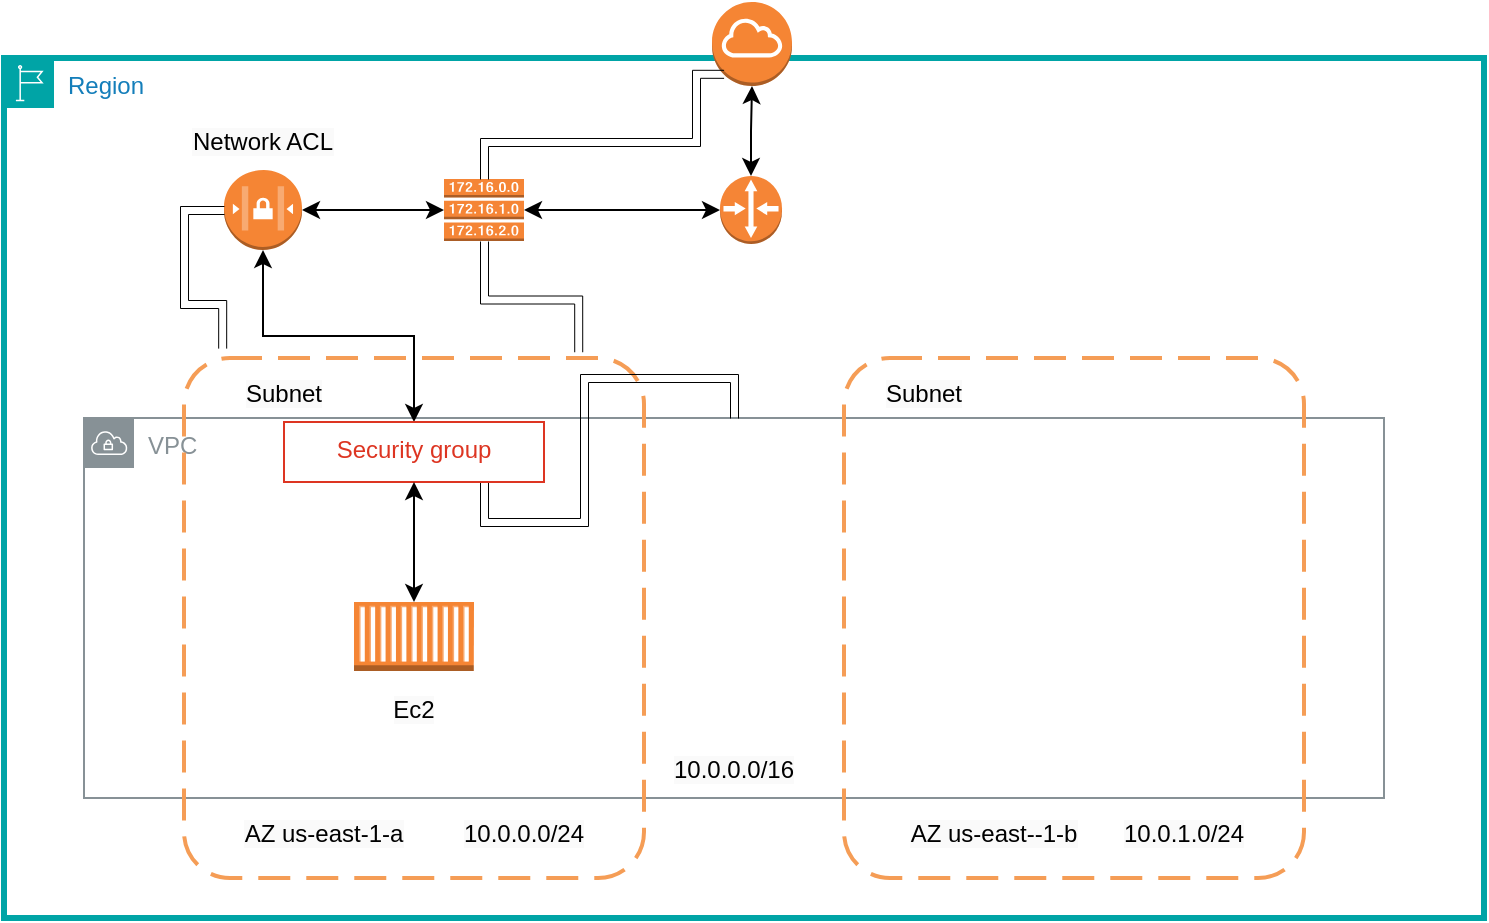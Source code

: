<mxfile version="24.2.5" type="device">
  <diagram name="Page-1" id="syYnKOrzVzTi9_cKJack">
    <mxGraphModel dx="912" dy="654" grid="1" gridSize="10" guides="1" tooltips="1" connect="1" arrows="1" fold="1" page="1" pageScale="1" pageWidth="827" pageHeight="1169" math="0" shadow="0">
      <root>
        <mxCell id="0" />
        <mxCell id="1" parent="0" />
        <mxCell id="KzaYYrFJnT6992JispEH-1" value="Region" style="points=[[0,0],[0.25,0],[0.5,0],[0.75,0],[1,0],[1,0.25],[1,0.5],[1,0.75],[1,1],[0.75,1],[0.5,1],[0.25,1],[0,1],[0,0.75],[0,0.5],[0,0.25]];outlineConnect=0;gradientColor=none;html=1;whiteSpace=wrap;fontSize=12;fontStyle=0;container=1;pointerEvents=0;collapsible=0;recursiveResize=0;shape=mxgraph.aws4.group;grIcon=mxgraph.aws4.group_region;strokeColor=#00A4A6;fillColor=none;verticalAlign=top;align=left;spacingLeft=30;fontColor=#147EBA;strokeWidth=3;" vertex="1" parent="1">
          <mxGeometry x="40" y="58" width="740" height="430" as="geometry" />
        </mxCell>
        <mxCell id="KzaYYrFJnT6992JispEH-7" value="VPC" style="sketch=0;outlineConnect=0;gradientColor=none;html=1;whiteSpace=wrap;fontSize=12;fontStyle=0;shape=mxgraph.aws4.group;grIcon=mxgraph.aws4.group_vpc;strokeColor=#879196;fillColor=none;verticalAlign=top;align=left;spacingLeft=30;fontColor=#879196;dashed=0;" vertex="1" parent="KzaYYrFJnT6992JispEH-1">
          <mxGeometry x="40" y="180" width="650" height="190" as="geometry" />
        </mxCell>
        <mxCell id="KzaYYrFJnT6992JispEH-2" value="" style="rounded=1;arcSize=10;dashed=1;strokeColor=#F59D56;fillColor=none;gradientColor=none;dashPattern=8 4;strokeWidth=2;" vertex="1" parent="KzaYYrFJnT6992JispEH-1">
          <mxGeometry x="90" y="150" width="230" height="260" as="geometry" />
        </mxCell>
        <mxCell id="KzaYYrFJnT6992JispEH-3" value="&lt;p style=&quot;margin: 0px; font-variant-numeric: normal; font-variant-east-asian: normal; font-variant-alternates: normal; font-kerning: auto; font-optical-sizing: auto; font-feature-settings: normal; font-variation-settings: normal; font-variant-position: normal; font-stretch: normal; line-height: normal; -webkit-text-stroke-color: rgb(0, 0, 0); background-color: rgb(250, 250, 250); text-align: start;&quot; class=&quot;p1&quot;&gt;&lt;span style=&quot;font-kerning: none;&quot; class=&quot;s1&quot;&gt;AZ us-east-1-a&lt;/span&gt;&lt;/p&gt;" style="text;html=1;align=center;verticalAlign=middle;whiteSpace=wrap;rounded=0;" vertex="1" parent="KzaYYrFJnT6992JispEH-1">
          <mxGeometry x="110" y="372" width="100" height="30" as="geometry" />
        </mxCell>
        <mxCell id="KzaYYrFJnT6992JispEH-4" value="" style="rounded=1;arcSize=10;dashed=1;strokeColor=#F59D56;fillColor=none;gradientColor=none;dashPattern=8 4;strokeWidth=2;" vertex="1" parent="KzaYYrFJnT6992JispEH-1">
          <mxGeometry x="420" y="150" width="230" height="260" as="geometry" />
        </mxCell>
        <mxCell id="KzaYYrFJnT6992JispEH-5" value="&lt;p style=&quot;margin: 0px; font-variant-numeric: normal; font-variant-east-asian: normal; font-variant-alternates: normal; font-kerning: auto; font-optical-sizing: auto; font-feature-settings: normal; font-variation-settings: normal; font-variant-position: normal; font-stretch: normal; line-height: normal; -webkit-text-stroke-color: rgb(0, 0, 0); background-color: rgb(250, 250, 250); text-align: start;&quot; class=&quot;p1&quot;&gt;&lt;span style=&quot;font-kerning: none;&quot; class=&quot;s1&quot;&gt;10.0.1.0/24&lt;/span&gt;&lt;/p&gt;" style="text;html=1;align=center;verticalAlign=middle;whiteSpace=wrap;rounded=0;" vertex="1" parent="KzaYYrFJnT6992JispEH-1">
          <mxGeometry x="560" y="372" width="60" height="30" as="geometry" />
        </mxCell>
        <mxCell id="KzaYYrFJnT6992JispEH-8" value="&lt;p style=&quot;margin: 0px; font-variant-numeric: normal; font-variant-east-asian: normal; font-variant-alternates: normal; font-kerning: auto; font-optical-sizing: auto; font-feature-settings: normal; font-variation-settings: normal; font-variant-position: normal; font-stretch: normal; line-height: normal; -webkit-text-stroke-color: rgb(0, 0, 0); background-color: rgb(250, 250, 250); text-align: start;&quot; class=&quot;p1&quot;&gt;AZ us-east--1-b&lt;br&gt;&lt;/p&gt;" style="text;html=1;align=center;verticalAlign=middle;whiteSpace=wrap;rounded=0;" vertex="1" parent="KzaYYrFJnT6992JispEH-1">
          <mxGeometry x="440" y="372" width="110" height="30" as="geometry" />
        </mxCell>
        <mxCell id="KzaYYrFJnT6992JispEH-9" value="&lt;p style=&quot;margin: 0px; font-variant-numeric: normal; font-variant-east-asian: normal; font-variant-alternates: normal; font-kerning: auto; font-optical-sizing: auto; font-feature-settings: normal; font-variation-settings: normal; font-variant-position: normal; font-stretch: normal; line-height: normal; -webkit-text-stroke-color: rgb(0, 0, 0); background-color: rgb(250, 250, 250); text-align: start;&quot; class=&quot;p1&quot;&gt;&lt;span style=&quot;font-kerning: none;&quot; class=&quot;s1&quot;&gt;10.0.0.0/24&lt;/span&gt;&lt;/p&gt;" style="text;html=1;align=center;verticalAlign=middle;whiteSpace=wrap;rounded=0;" vertex="1" parent="KzaYYrFJnT6992JispEH-1">
          <mxGeometry x="230" y="372" width="60" height="30" as="geometry" />
        </mxCell>
        <mxCell id="KzaYYrFJnT6992JispEH-10" value="" style="outlineConnect=0;dashed=0;verticalLabelPosition=bottom;verticalAlign=top;align=center;html=1;shape=mxgraph.aws3.router;fillColor=#F58536;gradientColor=none;" vertex="1" parent="KzaYYrFJnT6992JispEH-1">
          <mxGeometry x="358" y="59" width="31" height="34" as="geometry" />
        </mxCell>
        <mxCell id="KzaYYrFJnT6992JispEH-12" style="edgeStyle=orthogonalEdgeStyle;rounded=0;orthogonalLoop=1;jettySize=auto;html=1;startArrow=classic;startFill=1;" edge="1" parent="KzaYYrFJnT6992JispEH-1" source="KzaYYrFJnT6992JispEH-11" target="KzaYYrFJnT6992JispEH-10">
          <mxGeometry relative="1" as="geometry" />
        </mxCell>
        <mxCell id="KzaYYrFJnT6992JispEH-18" style="rounded=0;orthogonalLoop=1;jettySize=auto;html=1;exitX=0;exitY=0.5;exitDx=0;exitDy=0;exitPerimeter=0;edgeStyle=orthogonalEdgeStyle;startArrow=classic;startFill=1;" edge="1" parent="KzaYYrFJnT6992JispEH-1" source="KzaYYrFJnT6992JispEH-11" target="KzaYYrFJnT6992JispEH-17">
          <mxGeometry relative="1" as="geometry" />
        </mxCell>
        <mxCell id="KzaYYrFJnT6992JispEH-11" value="" style="outlineConnect=0;dashed=0;verticalLabelPosition=bottom;verticalAlign=top;align=center;html=1;shape=mxgraph.aws3.route_table;fillColor=#F58536;gradientColor=none;" vertex="1" parent="KzaYYrFJnT6992JispEH-1">
          <mxGeometry x="220" y="60.5" width="40" height="31" as="geometry" />
        </mxCell>
        <mxCell id="KzaYYrFJnT6992JispEH-25" style="edgeStyle=orthogonalEdgeStyle;rounded=0;orthogonalLoop=1;jettySize=auto;html=1;startArrow=classic;startFill=1;" edge="1" parent="KzaYYrFJnT6992JispEH-1" source="KzaYYrFJnT6992JispEH-17" target="KzaYYrFJnT6992JispEH-24">
          <mxGeometry relative="1" as="geometry" />
        </mxCell>
        <mxCell id="KzaYYrFJnT6992JispEH-17" value="" style="outlineConnect=0;dashed=0;verticalLabelPosition=bottom;verticalAlign=top;align=center;html=1;shape=mxgraph.aws3.network_access_controllist;fillColor=#F58534;gradientColor=none;" vertex="1" parent="KzaYYrFJnT6992JispEH-1">
          <mxGeometry x="110" y="56" width="39" height="40" as="geometry" />
        </mxCell>
        <mxCell id="KzaYYrFJnT6992JispEH-20" style="edgeStyle=orthogonalEdgeStyle;rounded=0;orthogonalLoop=1;jettySize=auto;html=1;entryX=0.857;entryY=-0.012;entryDx=0;entryDy=0;entryPerimeter=0;shape=link;strokeWidth=0.5;" edge="1" parent="KzaYYrFJnT6992JispEH-1" source="KzaYYrFJnT6992JispEH-11" target="KzaYYrFJnT6992JispEH-2">
          <mxGeometry relative="1" as="geometry" />
        </mxCell>
        <mxCell id="KzaYYrFJnT6992JispEH-22" value="&lt;p style=&quot;margin: 0px; font-variant-numeric: normal; font-variant-east-asian: normal; font-variant-alternates: normal; font-kerning: auto; font-optical-sizing: auto; font-feature-settings: normal; font-variation-settings: normal; font-variant-position: normal; font-stretch: normal; line-height: normal; -webkit-text-stroke-color: rgb(0, 0, 0); background-color: rgb(250, 250, 250); text-align: start;&quot; class=&quot;p1&quot;&gt;Subnet&lt;/p&gt;" style="text;html=1;align=center;verticalAlign=middle;whiteSpace=wrap;rounded=0;" vertex="1" parent="KzaYYrFJnT6992JispEH-1">
          <mxGeometry x="110" y="152" width="60" height="30" as="geometry" />
        </mxCell>
        <mxCell id="KzaYYrFJnT6992JispEH-23" value="&lt;p style=&quot;margin: 0px; font-variant-numeric: normal; font-variant-east-asian: normal; font-variant-alternates: normal; font-kerning: auto; font-optical-sizing: auto; font-feature-settings: normal; font-variation-settings: normal; font-variant-position: normal; font-stretch: normal; line-height: normal; -webkit-text-stroke-color: rgb(0, 0, 0); background-color: rgb(250, 250, 250); text-align: start;&quot; class=&quot;p1&quot;&gt;Subnet&lt;/p&gt;" style="text;html=1;align=center;verticalAlign=middle;whiteSpace=wrap;rounded=0;" vertex="1" parent="KzaYYrFJnT6992JispEH-1">
          <mxGeometry x="430" y="152" width="60" height="30" as="geometry" />
        </mxCell>
        <mxCell id="KzaYYrFJnT6992JispEH-30" style="edgeStyle=orthogonalEdgeStyle;rounded=0;orthogonalLoop=1;jettySize=auto;html=1;shape=link;strokeWidth=0.5;" edge="1" parent="KzaYYrFJnT6992JispEH-1" source="KzaYYrFJnT6992JispEH-24" target="KzaYYrFJnT6992JispEH-7">
          <mxGeometry relative="1" as="geometry">
            <Array as="points">
              <mxPoint x="240" y="232" />
              <mxPoint x="290" y="232" />
              <mxPoint x="290" y="160" />
              <mxPoint x="365" y="160" />
            </Array>
          </mxGeometry>
        </mxCell>
        <mxCell id="KzaYYrFJnT6992JispEH-24" value="Security group" style="fillColor=none;strokeColor=#DD3522;verticalAlign=top;fontStyle=0;fontColor=#DD3522;whiteSpace=wrap;html=1;" vertex="1" parent="KzaYYrFJnT6992JispEH-1">
          <mxGeometry x="140" y="182" width="130" height="30" as="geometry" />
        </mxCell>
        <mxCell id="KzaYYrFJnT6992JispEH-26" style="edgeStyle=orthogonalEdgeStyle;rounded=0;orthogonalLoop=1;jettySize=auto;html=1;exitX=0;exitY=0.5;exitDx=0;exitDy=0;exitPerimeter=0;entryX=0.083;entryY=-0.019;entryDx=0;entryDy=0;entryPerimeter=0;shape=link;strokeWidth=0.5;" edge="1" parent="KzaYYrFJnT6992JispEH-1" source="KzaYYrFJnT6992JispEH-17" target="KzaYYrFJnT6992JispEH-2">
          <mxGeometry relative="1" as="geometry" />
        </mxCell>
        <mxCell id="KzaYYrFJnT6992JispEH-27" value="" style="outlineConnect=0;dashed=0;verticalLabelPosition=bottom;verticalAlign=top;align=center;html=1;shape=mxgraph.aws3.ec2_compute_container;fillColor=#F58534;gradientColor=none;" vertex="1" parent="KzaYYrFJnT6992JispEH-1">
          <mxGeometry x="175" y="272" width="60" height="34.5" as="geometry" />
        </mxCell>
        <mxCell id="KzaYYrFJnT6992JispEH-28" style="edgeStyle=orthogonalEdgeStyle;rounded=0;orthogonalLoop=1;jettySize=auto;html=1;exitX=0.5;exitY=1;exitDx=0;exitDy=0;entryX=0.5;entryY=0;entryDx=0;entryDy=0;entryPerimeter=0;startArrow=classic;startFill=1;" edge="1" parent="KzaYYrFJnT6992JispEH-1" source="KzaYYrFJnT6992JispEH-24" target="KzaYYrFJnT6992JispEH-27">
          <mxGeometry relative="1" as="geometry" />
        </mxCell>
        <mxCell id="KzaYYrFJnT6992JispEH-31" value="&lt;p style=&quot;margin: 0px; font-variant-numeric: normal; font-variant-east-asian: normal; font-variant-alternates: normal; font-kerning: auto; font-optical-sizing: auto; font-feature-settings: normal; font-variation-settings: normal; font-variant-position: normal; font-stretch: normal; line-height: normal; -webkit-text-stroke-color: rgb(0, 0, 0); background-color: rgb(250, 250, 250); text-align: start;&quot; class=&quot;p1&quot;&gt;Network ACL&lt;/p&gt;" style="text;html=1;align=center;verticalAlign=middle;whiteSpace=wrap;rounded=0;" vertex="1" parent="KzaYYrFJnT6992JispEH-1">
          <mxGeometry x="89.25" y="26" width="80.5" height="30" as="geometry" />
        </mxCell>
        <mxCell id="KzaYYrFJnT6992JispEH-32" value="&lt;p style=&quot;margin: 0px; font-variant-numeric: normal; font-variant-east-asian: normal; font-variant-alternates: normal; font-kerning: auto; font-optical-sizing: auto; font-feature-settings: normal; font-variation-settings: normal; font-variant-position: normal; font-stretch: normal; line-height: normal; -webkit-text-stroke-color: rgb(0, 0, 0); background-color: rgb(250, 250, 250); text-align: start;&quot; class=&quot;p1&quot;&gt;&lt;span style=&quot;font-kerning: none;&quot; class=&quot;s1&quot;&gt;10.0.0.0/16&lt;/span&gt;&lt;/p&gt;" style="text;html=1;align=center;verticalAlign=middle;whiteSpace=wrap;rounded=0;" vertex="1" parent="KzaYYrFJnT6992JispEH-1">
          <mxGeometry x="335" y="340" width="60" height="30" as="geometry" />
        </mxCell>
        <mxCell id="KzaYYrFJnT6992JispEH-33" value="&lt;p style=&quot;margin: 0px; font-variant-numeric: normal; font-variant-east-asian: normal; font-variant-alternates: normal; font-kerning: auto; font-optical-sizing: auto; font-feature-settings: normal; font-variation-settings: normal; font-variant-position: normal; font-stretch: normal; line-height: normal; -webkit-text-stroke-color: rgb(0, 0, 0); background-color: rgb(250, 250, 250); text-align: start;&quot; class=&quot;p1&quot;&gt;Ec2&lt;/p&gt;" style="text;html=1;align=center;verticalAlign=middle;whiteSpace=wrap;rounded=0;" vertex="1" parent="KzaYYrFJnT6992JispEH-1">
          <mxGeometry x="165" y="310" width="80" height="30" as="geometry" />
        </mxCell>
        <mxCell id="KzaYYrFJnT6992JispEH-6" value="" style="outlineConnect=0;dashed=0;verticalLabelPosition=bottom;verticalAlign=top;align=center;html=1;shape=mxgraph.aws3.internet_gateway;fillColor=#F58534;gradientColor=none;" vertex="1" parent="1">
          <mxGeometry x="394" y="30" width="40" height="42" as="geometry" />
        </mxCell>
        <mxCell id="KzaYYrFJnT6992JispEH-21" style="edgeStyle=orthogonalEdgeStyle;rounded=0;orthogonalLoop=1;jettySize=auto;html=1;entryX=0.145;entryY=0.855;entryDx=0;entryDy=0;entryPerimeter=0;shape=link;strokeWidth=0.5;" edge="1" parent="1" source="KzaYYrFJnT6992JispEH-11" target="KzaYYrFJnT6992JispEH-6">
          <mxGeometry relative="1" as="geometry">
            <Array as="points">
              <mxPoint x="280" y="100" />
              <mxPoint x="386" y="100" />
            </Array>
          </mxGeometry>
        </mxCell>
        <mxCell id="KzaYYrFJnT6992JispEH-15" style="edgeStyle=orthogonalEdgeStyle;rounded=0;orthogonalLoop=1;jettySize=auto;html=1;entryX=0.5;entryY=1;entryDx=0;entryDy=0;entryPerimeter=0;startArrow=classic;startFill=1;" edge="1" parent="1" source="KzaYYrFJnT6992JispEH-10" target="KzaYYrFJnT6992JispEH-6">
          <mxGeometry relative="1" as="geometry">
            <mxPoint x="440" y="80" as="targetPoint" />
          </mxGeometry>
        </mxCell>
      </root>
    </mxGraphModel>
  </diagram>
</mxfile>
